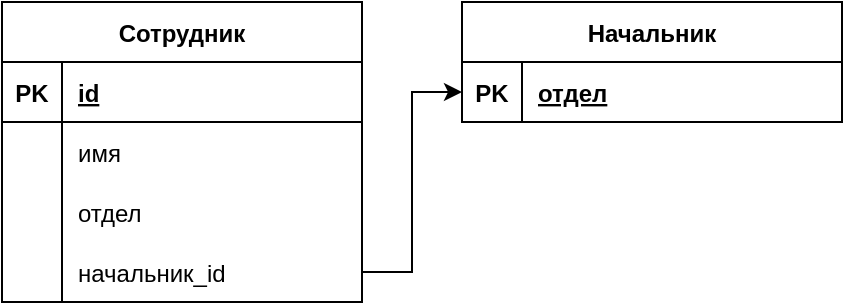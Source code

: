 <mxfile version="21.0.1" type="device"><diagram name="Страница 1" id="JVAV_oWgvBrimL5KoorA"><mxGraphModel dx="746" dy="466" grid="1" gridSize="10" guides="1" tooltips="1" connect="1" arrows="1" fold="1" page="1" pageScale="1" pageWidth="827" pageHeight="1169" math="0" shadow="0"><root><mxCell id="0"/><mxCell id="1" parent="0"/><mxCell id="Mv48FdcpWw5gOgBa9J3K-1" value="Сотрудник" style="shape=table;startSize=30;container=1;collapsible=1;childLayout=tableLayout;fixedRows=1;rowLines=0;fontStyle=1;align=center;resizeLast=1;" vertex="1" parent="1"><mxGeometry x="120" y="110" width="180" height="150" as="geometry"/></mxCell><mxCell id="Mv48FdcpWw5gOgBa9J3K-2" value="" style="shape=tableRow;horizontal=0;startSize=0;swimlaneHead=0;swimlaneBody=0;fillColor=none;collapsible=0;dropTarget=0;points=[[0,0.5],[1,0.5]];portConstraint=eastwest;top=0;left=0;right=0;bottom=1;" vertex="1" parent="Mv48FdcpWw5gOgBa9J3K-1"><mxGeometry y="30" width="180" height="30" as="geometry"/></mxCell><mxCell id="Mv48FdcpWw5gOgBa9J3K-3" value="PK" style="shape=partialRectangle;connectable=0;fillColor=none;top=0;left=0;bottom=0;right=0;fontStyle=1;overflow=hidden;" vertex="1" parent="Mv48FdcpWw5gOgBa9J3K-2"><mxGeometry width="30" height="30" as="geometry"><mxRectangle width="30" height="30" as="alternateBounds"/></mxGeometry></mxCell><mxCell id="Mv48FdcpWw5gOgBa9J3K-4" value="id" style="shape=partialRectangle;connectable=0;fillColor=none;top=0;left=0;bottom=0;right=0;align=left;spacingLeft=6;fontStyle=5;overflow=hidden;" vertex="1" parent="Mv48FdcpWw5gOgBa9J3K-2"><mxGeometry x="30" width="150" height="30" as="geometry"><mxRectangle width="150" height="30" as="alternateBounds"/></mxGeometry></mxCell><mxCell id="Mv48FdcpWw5gOgBa9J3K-5" value="" style="shape=tableRow;horizontal=0;startSize=0;swimlaneHead=0;swimlaneBody=0;fillColor=none;collapsible=0;dropTarget=0;points=[[0,0.5],[1,0.5]];portConstraint=eastwest;top=0;left=0;right=0;bottom=0;" vertex="1" parent="Mv48FdcpWw5gOgBa9J3K-1"><mxGeometry y="60" width="180" height="30" as="geometry"/></mxCell><mxCell id="Mv48FdcpWw5gOgBa9J3K-6" value="" style="shape=partialRectangle;connectable=0;fillColor=none;top=0;left=0;bottom=0;right=0;editable=1;overflow=hidden;" vertex="1" parent="Mv48FdcpWw5gOgBa9J3K-5"><mxGeometry width="30" height="30" as="geometry"><mxRectangle width="30" height="30" as="alternateBounds"/></mxGeometry></mxCell><mxCell id="Mv48FdcpWw5gOgBa9J3K-7" value="имя" style="shape=partialRectangle;connectable=0;fillColor=none;top=0;left=0;bottom=0;right=0;align=left;spacingLeft=6;overflow=hidden;" vertex="1" parent="Mv48FdcpWw5gOgBa9J3K-5"><mxGeometry x="30" width="150" height="30" as="geometry"><mxRectangle width="150" height="30" as="alternateBounds"/></mxGeometry></mxCell><mxCell id="Mv48FdcpWw5gOgBa9J3K-8" value="" style="shape=tableRow;horizontal=0;startSize=0;swimlaneHead=0;swimlaneBody=0;fillColor=none;collapsible=0;dropTarget=0;points=[[0,0.5],[1,0.5]];portConstraint=eastwest;top=0;left=0;right=0;bottom=0;" vertex="1" parent="Mv48FdcpWw5gOgBa9J3K-1"><mxGeometry y="90" width="180" height="30" as="geometry"/></mxCell><mxCell id="Mv48FdcpWw5gOgBa9J3K-9" value="" style="shape=partialRectangle;connectable=0;fillColor=none;top=0;left=0;bottom=0;right=0;editable=1;overflow=hidden;" vertex="1" parent="Mv48FdcpWw5gOgBa9J3K-8"><mxGeometry width="30" height="30" as="geometry"><mxRectangle width="30" height="30" as="alternateBounds"/></mxGeometry></mxCell><mxCell id="Mv48FdcpWw5gOgBa9J3K-10" value="отдел" style="shape=partialRectangle;connectable=0;fillColor=none;top=0;left=0;bottom=0;right=0;align=left;spacingLeft=6;overflow=hidden;" vertex="1" parent="Mv48FdcpWw5gOgBa9J3K-8"><mxGeometry x="30" width="150" height="30" as="geometry"><mxRectangle width="150" height="30" as="alternateBounds"/></mxGeometry></mxCell><mxCell id="Mv48FdcpWw5gOgBa9J3K-11" value="" style="shape=tableRow;horizontal=0;startSize=0;swimlaneHead=0;swimlaneBody=0;fillColor=none;collapsible=0;dropTarget=0;points=[[0,0.5],[1,0.5]];portConstraint=eastwest;top=0;left=0;right=0;bottom=0;" vertex="1" parent="Mv48FdcpWw5gOgBa9J3K-1"><mxGeometry y="120" width="180" height="30" as="geometry"/></mxCell><mxCell id="Mv48FdcpWw5gOgBa9J3K-12" value="" style="shape=partialRectangle;connectable=0;fillColor=none;top=0;left=0;bottom=0;right=0;editable=1;overflow=hidden;" vertex="1" parent="Mv48FdcpWw5gOgBa9J3K-11"><mxGeometry width="30" height="30" as="geometry"><mxRectangle width="30" height="30" as="alternateBounds"/></mxGeometry></mxCell><mxCell id="Mv48FdcpWw5gOgBa9J3K-13" value="начальник_id" style="shape=partialRectangle;connectable=0;fillColor=none;top=0;left=0;bottom=0;right=0;align=left;spacingLeft=6;overflow=hidden;" vertex="1" parent="Mv48FdcpWw5gOgBa9J3K-11"><mxGeometry x="30" width="150" height="30" as="geometry"><mxRectangle width="150" height="30" as="alternateBounds"/></mxGeometry></mxCell><mxCell id="Mv48FdcpWw5gOgBa9J3K-14" value="Начальник" style="shape=table;startSize=30;container=1;collapsible=1;childLayout=tableLayout;fixedRows=1;rowLines=0;fontStyle=1;align=center;resizeLast=1;" vertex="1" parent="1"><mxGeometry x="350" y="110" width="190" height="60" as="geometry"/></mxCell><mxCell id="Mv48FdcpWw5gOgBa9J3K-15" value="" style="shape=tableRow;horizontal=0;startSize=0;swimlaneHead=0;swimlaneBody=0;fillColor=none;collapsible=0;dropTarget=0;points=[[0,0.5],[1,0.5]];portConstraint=eastwest;top=0;left=0;right=0;bottom=1;" vertex="1" parent="Mv48FdcpWw5gOgBa9J3K-14"><mxGeometry y="30" width="190" height="30" as="geometry"/></mxCell><mxCell id="Mv48FdcpWw5gOgBa9J3K-16" value="PK" style="shape=partialRectangle;connectable=0;fillColor=none;top=0;left=0;bottom=0;right=0;fontStyle=1;overflow=hidden;" vertex="1" parent="Mv48FdcpWw5gOgBa9J3K-15"><mxGeometry width="30" height="30" as="geometry"><mxRectangle width="30" height="30" as="alternateBounds"/></mxGeometry></mxCell><mxCell id="Mv48FdcpWw5gOgBa9J3K-17" value="отдел" style="shape=partialRectangle;connectable=0;fillColor=none;top=0;left=0;bottom=0;right=0;align=left;spacingLeft=6;fontStyle=5;overflow=hidden;" vertex="1" parent="Mv48FdcpWw5gOgBa9J3K-15"><mxGeometry x="30" width="160" height="30" as="geometry"><mxRectangle width="160" height="30" as="alternateBounds"/></mxGeometry></mxCell><mxCell id="Mv48FdcpWw5gOgBa9J3K-59" style="edgeStyle=orthogonalEdgeStyle;rounded=0;orthogonalLoop=1;jettySize=auto;html=1;" edge="1" parent="1" source="Mv48FdcpWw5gOgBa9J3K-11" target="Mv48FdcpWw5gOgBa9J3K-15"><mxGeometry relative="1" as="geometry"/></mxCell></root></mxGraphModel></diagram></mxfile>